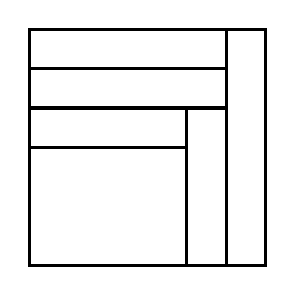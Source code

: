 \begin{tikzpicture}[very thick, scale=.5]
    \draw (0,5) rectangle (5,6);
    \draw (0,4) rectangle (5,5);
    \draw (0,3) rectangle (4,4);
    \draw (0,0) rectangle (4,3);
    \draw (4,0) rectangle (5,4);
    \draw (5,0) rectangle (6,6);
\end{tikzpicture}
